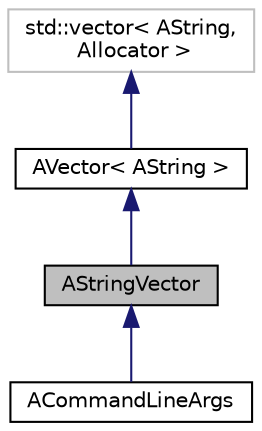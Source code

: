 digraph "AStringVector"
{
 // LATEX_PDF_SIZE
  edge [fontname="Helvetica",fontsize="10",labelfontname="Helvetica",labelfontsize="10"];
  node [fontname="Helvetica",fontsize="10",shape=record];
  Node1 [label="AStringVector",height=0.2,width=0.4,color="black", fillcolor="grey75", style="filled", fontcolor="black",tooltip="An AVector with string-related functions."];
  Node2 -> Node1 [dir="back",color="midnightblue",fontsize="10",style="solid",fontname="Helvetica"];
  Node2 [label="AVector\< AString \>",height=0.2,width=0.4,color="black", fillcolor="white", style="filled",URL="$classAVector.html",tooltip=" "];
  Node3 -> Node2 [dir="back",color="midnightblue",fontsize="10",style="solid",fontname="Helvetica"];
  Node3 [label="std::vector\< AString,\l Allocator \>",height=0.2,width=0.4,color="grey75", fillcolor="white", style="filled",tooltip=" "];
  Node1 -> Node4 [dir="back",color="midnightblue",fontsize="10",style="solid",fontname="Helvetica"];
  Node4 [label="ACommandLineArgs",height=0.2,width=0.4,color="black", fillcolor="white", style="filled",URL="$classACommandLineArgs.html",tooltip="Simple command line arguments parser."];
}
